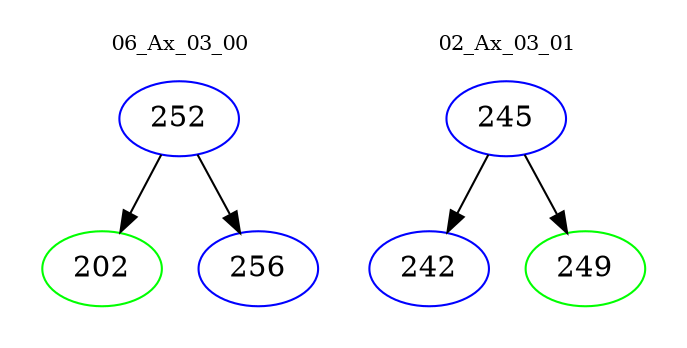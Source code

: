 digraph{
subgraph cluster_0 {
color = white
label = "06_Ax_03_00";
fontsize=10;
T0_252 [label="252", color="blue"]
T0_252 -> T0_202 [color="black"]
T0_202 [label="202", color="green"]
T0_252 -> T0_256 [color="black"]
T0_256 [label="256", color="blue"]
}
subgraph cluster_1 {
color = white
label = "02_Ax_03_01";
fontsize=10;
T1_245 [label="245", color="blue"]
T1_245 -> T1_242 [color="black"]
T1_242 [label="242", color="blue"]
T1_245 -> T1_249 [color="black"]
T1_249 [label="249", color="green"]
}
}
